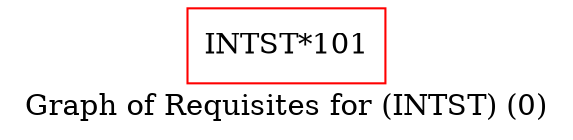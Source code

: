strict digraph "" {
	graph [bb="0,0,267,59",
		label="Graph of Requisites for (INTST) (0)",
		lheight=0.21,
		lp="133.5,11.5",
		lwidth=3.49
	];
	node [label="\N"];
	"INTST*101"	[color=red,
		height=0.5,
		pos="133.5,41",
		shape=box,
		width=1.3194];
}
